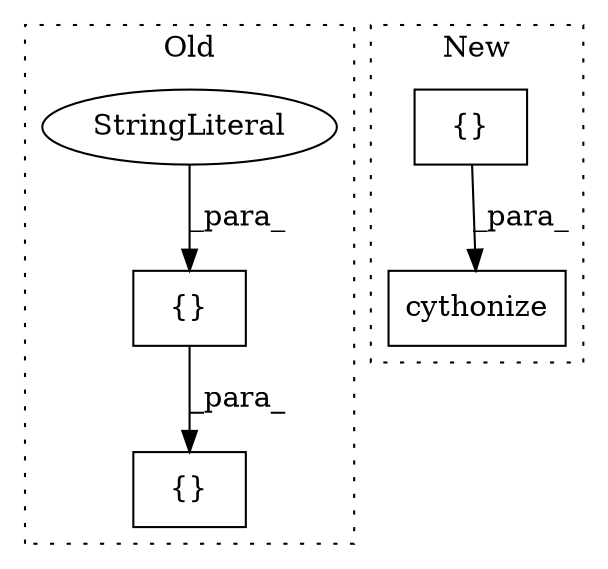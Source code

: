 digraph G {
subgraph cluster0 {
1 [label="{}" a="4" s="902,924" l="1,1" shape="box"];
3 [label="StringLiteral" a="45" s="913" l="11" shape="ellipse"];
4 [label="{}" a="4" s="869,925" l="6,2" shape="box"];
label = "Old";
style="dotted";
}
subgraph cluster1 {
2 [label="cythonize" a="32" s="816,880" l="10,1" shape="box"];
5 [label="{}" a="4" s="859,879" l="1,1" shape="box"];
label = "New";
style="dotted";
}
1 -> 4 [label="_para_"];
3 -> 1 [label="_para_"];
5 -> 2 [label="_para_"];
}